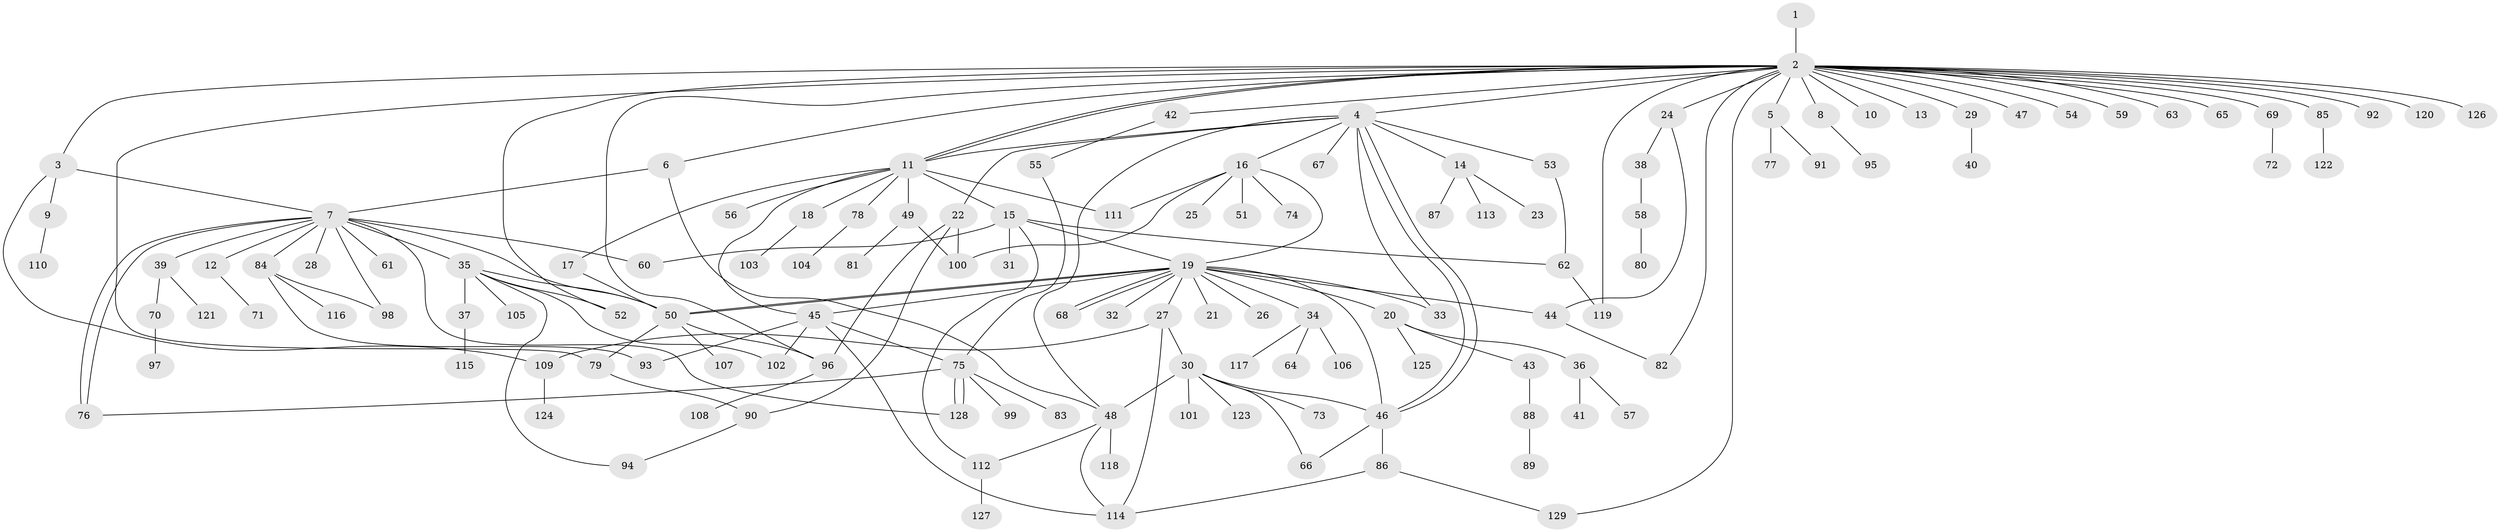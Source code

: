 // coarse degree distribution, {1: 0.5333333333333333, 29: 0.011111111111111112, 4: 0.044444444444444446, 26: 0.011111111111111112, 2: 0.17777777777777778, 7: 0.05555555555555555, 12: 0.011111111111111112, 10: 0.011111111111111112, 5: 0.022222222222222223, 3: 0.1111111111111111, 6: 0.011111111111111112}
// Generated by graph-tools (version 1.1) at 2025/18/03/04/25 18:18:29]
// undirected, 129 vertices, 173 edges
graph export_dot {
graph [start="1"]
  node [color=gray90,style=filled];
  1;
  2;
  3;
  4;
  5;
  6;
  7;
  8;
  9;
  10;
  11;
  12;
  13;
  14;
  15;
  16;
  17;
  18;
  19;
  20;
  21;
  22;
  23;
  24;
  25;
  26;
  27;
  28;
  29;
  30;
  31;
  32;
  33;
  34;
  35;
  36;
  37;
  38;
  39;
  40;
  41;
  42;
  43;
  44;
  45;
  46;
  47;
  48;
  49;
  50;
  51;
  52;
  53;
  54;
  55;
  56;
  57;
  58;
  59;
  60;
  61;
  62;
  63;
  64;
  65;
  66;
  67;
  68;
  69;
  70;
  71;
  72;
  73;
  74;
  75;
  76;
  77;
  78;
  79;
  80;
  81;
  82;
  83;
  84;
  85;
  86;
  87;
  88;
  89;
  90;
  91;
  92;
  93;
  94;
  95;
  96;
  97;
  98;
  99;
  100;
  101;
  102;
  103;
  104;
  105;
  106;
  107;
  108;
  109;
  110;
  111;
  112;
  113;
  114;
  115;
  116;
  117;
  118;
  119;
  120;
  121;
  122;
  123;
  124;
  125;
  126;
  127;
  128;
  129;
  1 -- 2;
  2 -- 3;
  2 -- 4;
  2 -- 5;
  2 -- 6;
  2 -- 8;
  2 -- 10;
  2 -- 11;
  2 -- 11;
  2 -- 13;
  2 -- 24;
  2 -- 29;
  2 -- 42;
  2 -- 47;
  2 -- 52;
  2 -- 54;
  2 -- 59;
  2 -- 63;
  2 -- 65;
  2 -- 69;
  2 -- 79;
  2 -- 82;
  2 -- 85;
  2 -- 92;
  2 -- 96;
  2 -- 119;
  2 -- 120;
  2 -- 126;
  2 -- 129;
  3 -- 7;
  3 -- 9;
  3 -- 109;
  4 -- 11;
  4 -- 14;
  4 -- 16;
  4 -- 22;
  4 -- 33;
  4 -- 46;
  4 -- 46;
  4 -- 48;
  4 -- 53;
  4 -- 67;
  5 -- 77;
  5 -- 91;
  6 -- 7;
  6 -- 48;
  7 -- 12;
  7 -- 28;
  7 -- 35;
  7 -- 39;
  7 -- 50;
  7 -- 60;
  7 -- 61;
  7 -- 76;
  7 -- 76;
  7 -- 84;
  7 -- 98;
  7 -- 128;
  8 -- 95;
  9 -- 110;
  11 -- 15;
  11 -- 17;
  11 -- 18;
  11 -- 45;
  11 -- 49;
  11 -- 56;
  11 -- 78;
  11 -- 111;
  12 -- 71;
  14 -- 23;
  14 -- 87;
  14 -- 113;
  15 -- 19;
  15 -- 31;
  15 -- 60;
  15 -- 62;
  15 -- 112;
  16 -- 19;
  16 -- 25;
  16 -- 51;
  16 -- 74;
  16 -- 100;
  16 -- 111;
  17 -- 50;
  18 -- 103;
  19 -- 20;
  19 -- 21;
  19 -- 26;
  19 -- 27;
  19 -- 32;
  19 -- 33;
  19 -- 34;
  19 -- 44;
  19 -- 45;
  19 -- 46;
  19 -- 50;
  19 -- 50;
  19 -- 68;
  19 -- 68;
  20 -- 36;
  20 -- 43;
  20 -- 125;
  22 -- 90;
  22 -- 96;
  22 -- 100;
  24 -- 38;
  24 -- 44;
  27 -- 30;
  27 -- 109;
  27 -- 114;
  29 -- 40;
  30 -- 46;
  30 -- 48;
  30 -- 66;
  30 -- 73;
  30 -- 101;
  30 -- 123;
  34 -- 64;
  34 -- 106;
  34 -- 117;
  35 -- 37;
  35 -- 50;
  35 -- 52;
  35 -- 94;
  35 -- 102;
  35 -- 105;
  36 -- 41;
  36 -- 57;
  37 -- 115;
  38 -- 58;
  39 -- 70;
  39 -- 121;
  42 -- 55;
  43 -- 88;
  44 -- 82;
  45 -- 75;
  45 -- 93;
  45 -- 102;
  45 -- 114;
  46 -- 66;
  46 -- 86;
  48 -- 112;
  48 -- 114;
  48 -- 118;
  49 -- 81;
  49 -- 100;
  50 -- 79;
  50 -- 96;
  50 -- 107;
  53 -- 62;
  55 -- 75;
  58 -- 80;
  62 -- 119;
  69 -- 72;
  70 -- 97;
  75 -- 76;
  75 -- 83;
  75 -- 99;
  75 -- 128;
  75 -- 128;
  78 -- 104;
  79 -- 90;
  84 -- 93;
  84 -- 98;
  84 -- 116;
  85 -- 122;
  86 -- 114;
  86 -- 129;
  88 -- 89;
  90 -- 94;
  96 -- 108;
  109 -- 124;
  112 -- 127;
}
